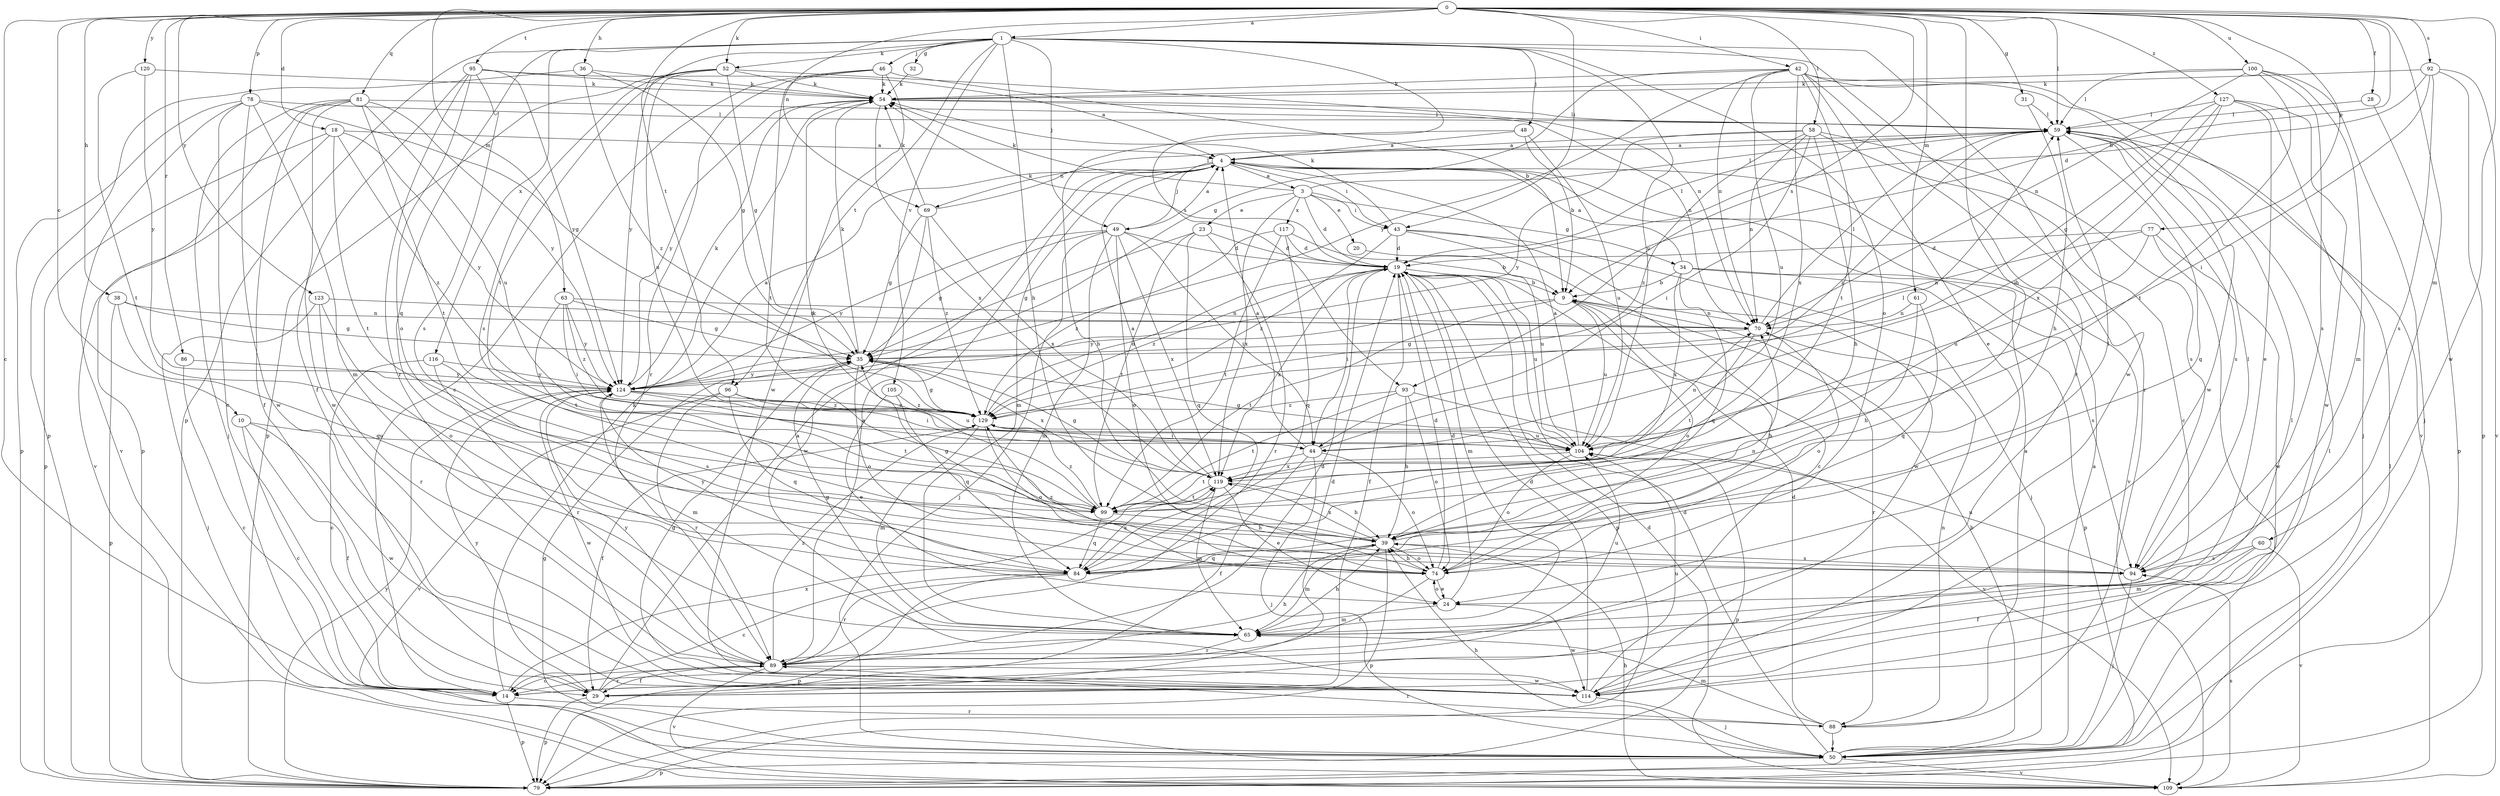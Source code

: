 strict digraph  {
0;
1;
3;
4;
9;
10;
14;
18;
19;
20;
23;
24;
28;
29;
31;
32;
34;
35;
36;
38;
39;
42;
43;
44;
46;
48;
49;
50;
52;
54;
58;
59;
60;
61;
63;
65;
69;
70;
74;
77;
78;
79;
81;
84;
86;
88;
89;
92;
93;
94;
95;
96;
99;
100;
104;
105;
109;
114;
116;
117;
119;
120;
123;
124;
127;
129;
0 -> 1  [label=a];
0 -> 9  [label=b];
0 -> 10  [label=c];
0 -> 14  [label=c];
0 -> 18  [label=d];
0 -> 28  [label=f];
0 -> 31  [label=g];
0 -> 36  [label=h];
0 -> 38  [label=h];
0 -> 39  [label=h];
0 -> 42  [label=i];
0 -> 43  [label=i];
0 -> 52  [label=k];
0 -> 58  [label=l];
0 -> 59  [label=l];
0 -> 60  [label=m];
0 -> 61  [label=m];
0 -> 63  [label=m];
0 -> 69  [label=n];
0 -> 77  [label=p];
0 -> 78  [label=p];
0 -> 81  [label=q];
0 -> 86  [label=r];
0 -> 92  [label=s];
0 -> 93  [label=s];
0 -> 95  [label=t];
0 -> 96  [label=t];
0 -> 100  [label=u];
0 -> 114  [label=w];
0 -> 120  [label=y];
0 -> 123  [label=y];
0 -> 127  [label=z];
1 -> 32  [label=g];
1 -> 39  [label=h];
1 -> 46  [label=j];
1 -> 48  [label=j];
1 -> 49  [label=j];
1 -> 52  [label=k];
1 -> 74  [label=o];
1 -> 79  [label=p];
1 -> 84  [label=q];
1 -> 88  [label=r];
1 -> 93  [label=s];
1 -> 96  [label=t];
1 -> 99  [label=t];
1 -> 104  [label=u];
1 -> 105  [label=v];
1 -> 114  [label=w];
1 -> 116  [label=x];
3 -> 19  [label=d];
3 -> 20  [label=e];
3 -> 23  [label=e];
3 -> 34  [label=g];
3 -> 43  [label=i];
3 -> 54  [label=k];
3 -> 59  [label=l];
3 -> 117  [label=x];
3 -> 119  [label=x];
4 -> 3  [label=a];
4 -> 43  [label=i];
4 -> 49  [label=j];
4 -> 65  [label=m];
4 -> 69  [label=n];
4 -> 109  [label=v];
9 -> 70  [label=n];
9 -> 74  [label=o];
9 -> 88  [label=r];
9 -> 99  [label=t];
9 -> 104  [label=u];
9 -> 124  [label=y];
10 -> 14  [label=c];
10 -> 29  [label=f];
10 -> 104  [label=u];
10 -> 114  [label=w];
14 -> 54  [label=k];
14 -> 59  [label=l];
14 -> 79  [label=p];
14 -> 88  [label=r];
14 -> 119  [label=x];
18 -> 4  [label=a];
18 -> 79  [label=p];
18 -> 99  [label=t];
18 -> 109  [label=v];
18 -> 124  [label=y];
18 -> 129  [label=z];
19 -> 9  [label=b];
19 -> 29  [label=f];
19 -> 44  [label=i];
19 -> 54  [label=k];
19 -> 59  [label=l];
19 -> 65  [label=m];
19 -> 79  [label=p];
19 -> 104  [label=u];
19 -> 119  [label=x];
19 -> 129  [label=z];
20 -> 104  [label=u];
23 -> 19  [label=d];
23 -> 35  [label=g];
23 -> 84  [label=q];
23 -> 89  [label=r];
23 -> 99  [label=t];
24 -> 19  [label=d];
24 -> 65  [label=m];
24 -> 74  [label=o];
24 -> 114  [label=w];
28 -> 59  [label=l];
28 -> 79  [label=p];
29 -> 4  [label=a];
29 -> 19  [label=d];
29 -> 79  [label=p];
29 -> 89  [label=r];
29 -> 124  [label=y];
31 -> 39  [label=h];
31 -> 59  [label=l];
32 -> 54  [label=k];
34 -> 4  [label=a];
34 -> 9  [label=b];
34 -> 79  [label=p];
34 -> 84  [label=q];
34 -> 94  [label=s];
34 -> 119  [label=x];
35 -> 54  [label=k];
35 -> 74  [label=o];
35 -> 119  [label=x];
35 -> 124  [label=y];
36 -> 35  [label=g];
36 -> 54  [label=k];
36 -> 79  [label=p];
36 -> 129  [label=z];
38 -> 35  [label=g];
38 -> 70  [label=n];
38 -> 79  [label=p];
38 -> 84  [label=q];
39 -> 35  [label=g];
39 -> 59  [label=l];
39 -> 65  [label=m];
39 -> 74  [label=o];
39 -> 79  [label=p];
39 -> 84  [label=q];
39 -> 94  [label=s];
39 -> 119  [label=x];
42 -> 24  [label=e];
42 -> 35  [label=g];
42 -> 54  [label=k];
42 -> 70  [label=n];
42 -> 89  [label=r];
42 -> 99  [label=t];
42 -> 104  [label=u];
42 -> 109  [label=v];
42 -> 114  [label=w];
42 -> 119  [label=x];
42 -> 124  [label=y];
43 -> 14  [label=c];
43 -> 19  [label=d];
43 -> 50  [label=j];
43 -> 54  [label=k];
43 -> 114  [label=w];
43 -> 129  [label=z];
44 -> 4  [label=a];
44 -> 29  [label=f];
44 -> 50  [label=j];
44 -> 59  [label=l];
44 -> 74  [label=o];
44 -> 99  [label=t];
46 -> 9  [label=b];
46 -> 14  [label=c];
46 -> 54  [label=k];
46 -> 89  [label=r];
46 -> 99  [label=t];
46 -> 114  [label=w];
48 -> 4  [label=a];
48 -> 9  [label=b];
48 -> 39  [label=h];
48 -> 104  [label=u];
49 -> 4  [label=a];
49 -> 19  [label=d];
49 -> 35  [label=g];
49 -> 44  [label=i];
49 -> 50  [label=j];
49 -> 65  [label=m];
49 -> 74  [label=o];
49 -> 119  [label=x];
49 -> 124  [label=y];
50 -> 4  [label=a];
50 -> 9  [label=b];
50 -> 19  [label=d];
50 -> 35  [label=g];
50 -> 39  [label=h];
50 -> 59  [label=l];
50 -> 79  [label=p];
50 -> 109  [label=v];
52 -> 35  [label=g];
52 -> 54  [label=k];
52 -> 70  [label=n];
52 -> 79  [label=p];
52 -> 94  [label=s];
52 -> 104  [label=u];
52 -> 124  [label=y];
54 -> 59  [label=l];
54 -> 70  [label=n];
54 -> 119  [label=x];
54 -> 124  [label=y];
58 -> 4  [label=a];
58 -> 14  [label=c];
58 -> 39  [label=h];
58 -> 44  [label=i];
58 -> 70  [label=n];
58 -> 94  [label=s];
58 -> 124  [label=y];
58 -> 129  [label=z];
59 -> 4  [label=a];
59 -> 84  [label=q];
59 -> 94  [label=s];
59 -> 129  [label=z];
60 -> 29  [label=f];
60 -> 65  [label=m];
60 -> 94  [label=s];
60 -> 109  [label=v];
61 -> 39  [label=h];
61 -> 70  [label=n];
61 -> 84  [label=q];
63 -> 35  [label=g];
63 -> 44  [label=i];
63 -> 70  [label=n];
63 -> 99  [label=t];
63 -> 124  [label=y];
63 -> 129  [label=z];
65 -> 35  [label=g];
65 -> 39  [label=h];
65 -> 89  [label=r];
65 -> 104  [label=u];
69 -> 35  [label=g];
69 -> 54  [label=k];
69 -> 59  [label=l];
69 -> 114  [label=w];
69 -> 119  [label=x];
69 -> 129  [label=z];
70 -> 35  [label=g];
70 -> 59  [label=l];
70 -> 74  [label=o];
70 -> 99  [label=t];
74 -> 9  [label=b];
74 -> 19  [label=d];
74 -> 24  [label=e];
74 -> 39  [label=h];
74 -> 89  [label=r];
74 -> 129  [label=z];
77 -> 19  [label=d];
77 -> 50  [label=j];
77 -> 70  [label=n];
77 -> 104  [label=u];
77 -> 114  [label=w];
78 -> 14  [label=c];
78 -> 35  [label=g];
78 -> 59  [label=l];
78 -> 65  [label=m];
78 -> 79  [label=p];
78 -> 109  [label=v];
78 -> 114  [label=w];
79 -> 59  [label=l];
79 -> 124  [label=y];
81 -> 29  [label=f];
81 -> 50  [label=j];
81 -> 59  [label=l];
81 -> 79  [label=p];
81 -> 99  [label=t];
81 -> 104  [label=u];
81 -> 114  [label=w];
81 -> 124  [label=y];
84 -> 14  [label=c];
84 -> 70  [label=n];
84 -> 79  [label=p];
84 -> 89  [label=r];
84 -> 119  [label=x];
84 -> 124  [label=y];
86 -> 14  [label=c];
86 -> 124  [label=y];
88 -> 4  [label=a];
88 -> 19  [label=d];
88 -> 50  [label=j];
88 -> 65  [label=m];
88 -> 70  [label=n];
88 -> 89  [label=r];
89 -> 4  [label=a];
89 -> 14  [label=c];
89 -> 19  [label=d];
89 -> 29  [label=f];
89 -> 39  [label=h];
89 -> 109  [label=v];
89 -> 114  [label=w];
89 -> 124  [label=y];
89 -> 129  [label=z];
92 -> 19  [label=d];
92 -> 44  [label=i];
92 -> 54  [label=k];
92 -> 79  [label=p];
92 -> 94  [label=s];
92 -> 109  [label=v];
93 -> 39  [label=h];
93 -> 74  [label=o];
93 -> 99  [label=t];
93 -> 109  [label=v];
93 -> 129  [label=z];
94 -> 50  [label=j];
94 -> 59  [label=l];
94 -> 104  [label=u];
95 -> 4  [label=a];
95 -> 29  [label=f];
95 -> 54  [label=k];
95 -> 74  [label=o];
95 -> 89  [label=r];
95 -> 94  [label=s];
95 -> 124  [label=y];
96 -> 84  [label=q];
96 -> 89  [label=r];
96 -> 104  [label=u];
96 -> 109  [label=v];
96 -> 129  [label=z];
99 -> 39  [label=h];
99 -> 54  [label=k];
99 -> 84  [label=q];
99 -> 129  [label=z];
100 -> 50  [label=j];
100 -> 54  [label=k];
100 -> 59  [label=l];
100 -> 65  [label=m];
100 -> 70  [label=n];
100 -> 94  [label=s];
100 -> 99  [label=t];
104 -> 4  [label=a];
104 -> 35  [label=g];
104 -> 70  [label=n];
104 -> 74  [label=o];
104 -> 79  [label=p];
104 -> 119  [label=x];
105 -> 24  [label=e];
105 -> 84  [label=q];
105 -> 129  [label=z];
109 -> 19  [label=d];
109 -> 39  [label=h];
109 -> 94  [label=s];
114 -> 19  [label=d];
114 -> 35  [label=g];
114 -> 50  [label=j];
114 -> 104  [label=u];
116 -> 14  [label=c];
116 -> 89  [label=r];
116 -> 94  [label=s];
116 -> 124  [label=y];
117 -> 9  [label=b];
117 -> 19  [label=d];
117 -> 84  [label=q];
117 -> 99  [label=t];
117 -> 129  [label=z];
119 -> 4  [label=a];
119 -> 24  [label=e];
119 -> 35  [label=g];
119 -> 39  [label=h];
119 -> 65  [label=m];
119 -> 99  [label=t];
120 -> 54  [label=k];
120 -> 99  [label=t];
120 -> 124  [label=y];
123 -> 50  [label=j];
123 -> 70  [label=n];
123 -> 74  [label=o];
123 -> 89  [label=r];
124 -> 4  [label=a];
124 -> 44  [label=i];
124 -> 54  [label=k];
124 -> 65  [label=m];
124 -> 99  [label=t];
124 -> 114  [label=w];
124 -> 129  [label=z];
127 -> 24  [label=e];
127 -> 35  [label=g];
127 -> 44  [label=i];
127 -> 50  [label=j];
127 -> 59  [label=l];
127 -> 114  [label=w];
127 -> 119  [label=x];
129 -> 19  [label=d];
129 -> 29  [label=f];
129 -> 35  [label=g];
129 -> 44  [label=i];
129 -> 65  [label=m];
129 -> 74  [label=o];
129 -> 104  [label=u];
}
